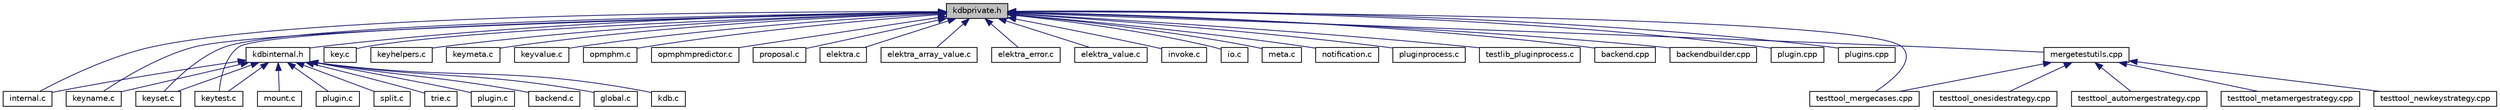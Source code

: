 digraph "kdbprivate.h"
{
  edge [fontname="Helvetica",fontsize="10",labelfontname="Helvetica",labelfontsize="10"];
  node [fontname="Helvetica",fontsize="10",shape=record];
  Node20 [label="kdbprivate.h",height=0.2,width=0.4,color="black", fillcolor="grey75", style="filled", fontcolor="black"];
  Node20 -> Node21 [dir="back",color="midnightblue",fontsize="10",style="solid",fontname="Helvetica"];
  Node21 [label="internal.c",height=0.2,width=0.4,color="black", fillcolor="white", style="filled",URL="$internal_8c.html",tooltip="Internal methods for Elektra. "];
  Node20 -> Node22 [dir="back",color="midnightblue",fontsize="10",style="solid",fontname="Helvetica"];
  Node22 [label="key.c",height=0.2,width=0.4,color="black", fillcolor="white", style="filled",URL="$key_8c.html",tooltip="Methods for Key manipulation. "];
  Node20 -> Node23 [dir="back",color="midnightblue",fontsize="10",style="solid",fontname="Helvetica"];
  Node23 [label="keyhelpers.c",height=0.2,width=0.4,color="black", fillcolor="white", style="filled",URL="$keyhelpers_8c.html",tooltip="Helpers for key manipulation. "];
  Node20 -> Node24 [dir="back",color="midnightblue",fontsize="10",style="solid",fontname="Helvetica"];
  Node24 [label="keymeta.c",height=0.2,width=0.4,color="black", fillcolor="white", style="filled",URL="$keymeta_8c.html",tooltip="Methods to do various operations on Key metadata. "];
  Node20 -> Node25 [dir="back",color="midnightblue",fontsize="10",style="solid",fontname="Helvetica"];
  Node25 [label="keyname.c",height=0.2,width=0.4,color="black", fillcolor="white", style="filled",URL="$elektra_2keyname_8c.html",tooltip="Methods for Key name manipulation. "];
  Node20 -> Node26 [dir="back",color="midnightblue",fontsize="10",style="solid",fontname="Helvetica"];
  Node26 [label="keyset.c",height=0.2,width=0.4,color="black", fillcolor="white", style="filled",URL="$keyset_8c.html",tooltip="Methods for key sets. "];
  Node20 -> Node27 [dir="back",color="midnightblue",fontsize="10",style="solid",fontname="Helvetica"];
  Node27 [label="keytest.c",height=0.2,width=0.4,color="black", fillcolor="white", style="filled",URL="$keytest_8c.html",tooltip="Methods for making tests. "];
  Node20 -> Node28 [dir="back",color="midnightblue",fontsize="10",style="solid",fontname="Helvetica"];
  Node28 [label="keyvalue.c",height=0.2,width=0.4,color="black", fillcolor="white", style="filled",URL="$keyvalue_8c.html",tooltip="Methods for Key value manipulation. "];
  Node20 -> Node29 [dir="back",color="midnightblue",fontsize="10",style="solid",fontname="Helvetica"];
  Node29 [label="opmphm.c",height=0.2,width=0.4,color="black", fillcolor="white", style="filled",URL="$opmphm_8c.html",tooltip="The Order Preserving Minimal Perfect Hash Map. "];
  Node20 -> Node30 [dir="back",color="midnightblue",fontsize="10",style="solid",fontname="Helvetica"];
  Node30 [label="opmphmpredictor.c",height=0.2,width=0.4,color="black", fillcolor="white", style="filled",URL="$opmphmpredictor_8c.html",tooltip="The Order Preserving Minimal Perfect Hash Map Predictor. "];
  Node20 -> Node31 [dir="back",color="midnightblue",fontsize="10",style="solid",fontname="Helvetica"];
  Node31 [label="proposal.c",height=0.2,width=0.4,color="black", fillcolor="white", style="filled",URL="$proposal_8c.html",tooltip="Implementation of proposed API enhancements. "];
  Node20 -> Node32 [dir="back",color="midnightblue",fontsize="10",style="solid",fontname="Helvetica"];
  Node32 [label="elektra.c",height=0.2,width=0.4,color="black", fillcolor="white", style="filled",URL="$elektra_8c.html",tooltip="Elektra High Level API. "];
  Node20 -> Node33 [dir="back",color="midnightblue",fontsize="10",style="solid",fontname="Helvetica"];
  Node33 [label="elektra_array_value.c",height=0.2,width=0.4,color="black", fillcolor="white", style="filled",URL="$elektra__array__value_8c.html",tooltip="Elektra High Level API. "];
  Node20 -> Node34 [dir="back",color="midnightblue",fontsize="10",style="solid",fontname="Helvetica"];
  Node34 [label="elektra_error.c",height=0.2,width=0.4,color="black", fillcolor="white", style="filled",URL="$elektra__error_8c.html",tooltip="Elektra error codes. "];
  Node20 -> Node35 [dir="back",color="midnightblue",fontsize="10",style="solid",fontname="Helvetica"];
  Node35 [label="elektra_value.c",height=0.2,width=0.4,color="black", fillcolor="white", style="filled",URL="$elektra__value_8c.html",tooltip="Elektra High Level API. "];
  Node20 -> Node36 [dir="back",color="midnightblue",fontsize="10",style="solid",fontname="Helvetica"];
  Node36 [label="invoke.c",height=0.2,width=0.4,color="black", fillcolor="white", style="filled",URL="$invoke_8c.html",tooltip="Library for invoking exported plugin functions. "];
  Node20 -> Node37 [dir="back",color="midnightblue",fontsize="10",style="solid",fontname="Helvetica"];
  Node37 [label="io.c",height=0.2,width=0.4,color="black", fillcolor="white", style="filled",URL="$io_8c.html",tooltip="Implementation of I/O functions as defined in kdbio.h. "];
  Node20 -> Node38 [dir="back",color="midnightblue",fontsize="10",style="solid",fontname="Helvetica"];
  Node38 [label="meta.c",height=0.2,width=0.4,color="black", fillcolor="white", style="filled",URL="$meta_8c.html",tooltip="Methods for metadata manipulation. "];
  Node20 -> Node39 [dir="back",color="midnightblue",fontsize="10",style="solid",fontname="Helvetica"];
  Node39 [label="notification.c",height=0.2,width=0.4,color="black", fillcolor="white", style="filled",URL="$notification_8c.html",tooltip="Implementation of notification functions as defined in kdbnotification.h. "];
  Node20 -> Node40 [dir="back",color="midnightblue",fontsize="10",style="solid",fontname="Helvetica"];
  Node40 [label="pluginprocess.c",height=0.2,width=0.4,color="black", fillcolor="white", style="filled",URL="$pluginprocess_8c.html",tooltip="Source for the pluginprocess library. "];
  Node20 -> Node41 [dir="back",color="midnightblue",fontsize="10",style="solid",fontname="Helvetica"];
  Node41 [label="testlib_pluginprocess.c",height=0.2,width=0.4,color="black", fillcolor="white", style="filled",URL="$testlib__pluginprocess_8c.html",tooltip="Tests for pluginprocess library. "];
  Node20 -> Node42 [dir="back",color="midnightblue",fontsize="10",style="solid",fontname="Helvetica"];
  Node42 [label="backend.cpp",height=0.2,width=0.4,color="black", fillcolor="white", style="filled",URL="$src_2backend_8cpp.html",tooltip="Implementation of backend. "];
  Node20 -> Node43 [dir="back",color="midnightblue",fontsize="10",style="solid",fontname="Helvetica"];
  Node43 [label="backendbuilder.cpp",height=0.2,width=0.4,color="black", fillcolor="white", style="filled",URL="$backendbuilder_8cpp.html",tooltip="Implementation of backend builder. "];
  Node20 -> Node44 [dir="back",color="midnightblue",fontsize="10",style="solid",fontname="Helvetica"];
  Node44 [label="plugin.cpp",height=0.2,width=0.4,color="black", fillcolor="white", style="filled",URL="$plugin_8cpp.html",tooltip="Implementation of plugin. "];
  Node20 -> Node45 [dir="back",color="midnightblue",fontsize="10",style="solid",fontname="Helvetica"];
  Node45 [label="plugins.cpp",height=0.2,width=0.4,color="black", fillcolor="white", style="filled",URL="$plugins_8cpp.html",tooltip="Implementation of set/get/error plugins. "];
  Node20 -> Node46 [dir="back",color="midnightblue",fontsize="10",style="solid",fontname="Helvetica"];
  Node46 [label="mergetestutils.cpp",height=0.2,width=0.4,color="black", fillcolor="white", style="filled",URL="$mergetestutils_8cpp.html",tooltip="Implements a helper class for merge related tests. "];
  Node46 -> Node47 [dir="back",color="midnightblue",fontsize="10",style="solid",fontname="Helvetica"];
  Node47 [label="testtool_automergestrategy.cpp",height=0.2,width=0.4,color="black", fillcolor="white", style="filled",URL="$testtool__automergestrategy_8cpp.html",tooltip="Tests for the AutoMergeStrategy. "];
  Node46 -> Node48 [dir="back",color="midnightblue",fontsize="10",style="solid",fontname="Helvetica"];
  Node48 [label="testtool_mergecases.cpp",height=0.2,width=0.4,color="black", fillcolor="white", style="filled",URL="$testtool__mergecases_8cpp.html",tooltip="Tests for the ThreeWayMerge. "];
  Node46 -> Node49 [dir="back",color="midnightblue",fontsize="10",style="solid",fontname="Helvetica"];
  Node49 [label="testtool_metamergestrategy.cpp",height=0.2,width=0.4,color="black", fillcolor="white", style="filled",URL="$testtool__metamergestrategy_8cpp.html",tooltip="Tests for the MetaMergeStrategy. "];
  Node46 -> Node50 [dir="back",color="midnightblue",fontsize="10",style="solid",fontname="Helvetica"];
  Node50 [label="testtool_newkeystrategy.cpp",height=0.2,width=0.4,color="black", fillcolor="white", style="filled",URL="$testtool__newkeystrategy_8cpp.html",tooltip="Tests for the NewKeyStrategy. "];
  Node46 -> Node51 [dir="back",color="midnightblue",fontsize="10",style="solid",fontname="Helvetica"];
  Node51 [label="testtool_onesidestrategy.cpp",height=0.2,width=0.4,color="black", fillcolor="white", style="filled",URL="$testtool__onesidestrategy_8cpp.html",tooltip="Tests for the OneSideStrategy. "];
  Node20 -> Node48 [dir="back",color="midnightblue",fontsize="10",style="solid",fontname="Helvetica"];
  Node20 -> Node52 [dir="back",color="midnightblue",fontsize="10",style="solid",fontname="Helvetica"];
  Node52 [label="kdbinternal.h",height=0.2,width=0.4,color="black", fillcolor="white", style="filled",URL="$kdbinternal_8h.html",tooltip="Includes most internal header files. "];
  Node52 -> Node53 [dir="back",color="midnightblue",fontsize="10",style="solid",fontname="Helvetica"];
  Node53 [label="backend.c",height=0.2,width=0.4,color="black", fillcolor="white", style="filled",URL="$backend_8c.html",tooltip="Everything related to a backend. "];
  Node52 -> Node54 [dir="back",color="midnightblue",fontsize="10",style="solid",fontname="Helvetica"];
  Node54 [label="global.c",height=0.2,width=0.4,color="black", fillcolor="white", style="filled",URL="$global_8c.html",tooltip="Helpers for global plugins. "];
  Node52 -> Node21 [dir="back",color="midnightblue",fontsize="10",style="solid",fontname="Helvetica"];
  Node52 -> Node55 [dir="back",color="midnightblue",fontsize="10",style="solid",fontname="Helvetica"];
  Node55 [label="kdb.c",height=0.2,width=0.4,color="black", fillcolor="white", style="filled",URL="$kdb_8c.html",tooltip="Low level functions for access the Key Database. "];
  Node52 -> Node25 [dir="back",color="midnightblue",fontsize="10",style="solid",fontname="Helvetica"];
  Node52 -> Node26 [dir="back",color="midnightblue",fontsize="10",style="solid",fontname="Helvetica"];
  Node52 -> Node27 [dir="back",color="midnightblue",fontsize="10",style="solid",fontname="Helvetica"];
  Node52 -> Node56 [dir="back",color="midnightblue",fontsize="10",style="solid",fontname="Helvetica"];
  Node56 [label="mount.c",height=0.2,width=0.4,color="black", fillcolor="white", style="filled",URL="$mount_8c.html",tooltip="Internals of mount functionality. "];
  Node52 -> Node57 [dir="back",color="midnightblue",fontsize="10",style="solid",fontname="Helvetica"];
  Node57 [label="plugin.c",height=0.2,width=0.4,color="black", fillcolor="white", style="filled",URL="$elektra_2plugin_8c.html",tooltip="Interna of plugin functionality. "];
  Node52 -> Node58 [dir="back",color="midnightblue",fontsize="10",style="solid",fontname="Helvetica"];
  Node58 [label="split.c",height=0.2,width=0.4,color="black", fillcolor="white", style="filled",URL="$split_8c.html",tooltip="Interna of splitting functionality. "];
  Node52 -> Node59 [dir="back",color="midnightblue",fontsize="10",style="solid",fontname="Helvetica"];
  Node59 [label="trie.c",height=0.2,width=0.4,color="black", fillcolor="white", style="filled",URL="$trie_8c.html",tooltip="Interna of trie functionality. "];
  Node52 -> Node60 [dir="back",color="midnightblue",fontsize="10",style="solid",fontname="Helvetica"];
  Node60 [label="plugin.c",height=0.2,width=0.4,color="black", fillcolor="white", style="filled",URL="$plugin_2plugin_8c.html",tooltip="Access plugin handle. "];
}
